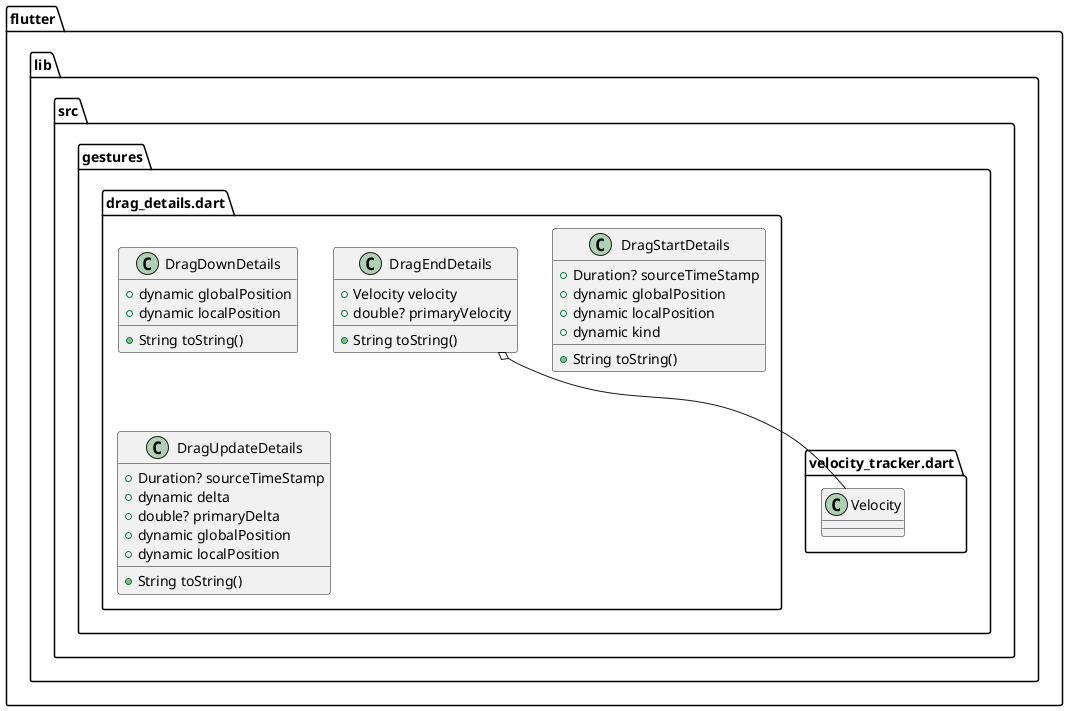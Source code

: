 @startuml
set namespaceSeparator ::

class "flutter::lib::src::gestures::drag_details.dart::DragDownDetails" {
  +dynamic globalPosition
  +dynamic localPosition
  +String toString()
}

class "flutter::lib::src::gestures::drag_details.dart::DragStartDetails" {
  +Duration? sourceTimeStamp
  +dynamic globalPosition
  +dynamic localPosition
  +dynamic kind
  +String toString()
}

class "flutter::lib::src::gestures::drag_details.dart::DragUpdateDetails" {
  +Duration? sourceTimeStamp
  +dynamic delta
  +double? primaryDelta
  +dynamic globalPosition
  +dynamic localPosition
  +String toString()
}

class "flutter::lib::src::gestures::drag_details.dart::DragEndDetails" {
  +Velocity velocity
  +double? primaryVelocity
  +String toString()
}

"flutter::lib::src::gestures::drag_details.dart::DragEndDetails" o-- "flutter::lib::src::gestures::velocity_tracker.dart::Velocity"


@enduml